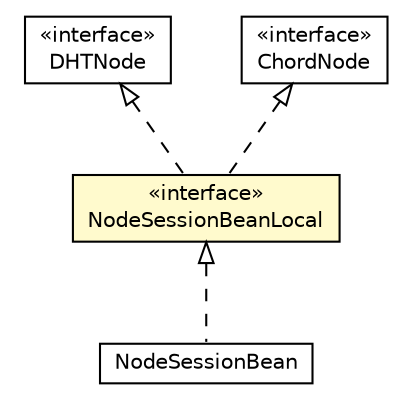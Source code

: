 #!/usr/local/bin/dot
#
# Class diagram 
# Generated by UMLGraph version R5_6-24-gf6e263 (http://www.umlgraph.org/)
#

digraph G {
	edge [fontname="Helvetica",fontsize=10,labelfontname="Helvetica",labelfontsize=10];
	node [fontname="Helvetica",fontsize=10,shape=plaintext];
	nodesep=0.25;
	ranksep=0.5;
	// org.unict.ing.pds.dhtdb.utils.dht.DHTNode
	c1852 [label=<<table title="org.unict.ing.pds.dhtdb.utils.dht.DHTNode" border="0" cellborder="1" cellspacing="0" cellpadding="2" port="p" href="../../utils/dht/DHTNode.html">
		<tr><td><table border="0" cellspacing="0" cellpadding="1">
<tr><td align="center" balign="center"> &#171;interface&#187; </td></tr>
<tr><td align="center" balign="center"> DHTNode </td></tr>
		</table></td></tr>
		</table>>, URL="../../utils/dht/DHTNode.html", fontname="Helvetica", fontcolor="black", fontsize=10.0];
	// org.unict.ing.pds.dhtdb.utils.chord.ChordNode
	c1863 [label=<<table title="org.unict.ing.pds.dhtdb.utils.chord.ChordNode" border="0" cellborder="1" cellspacing="0" cellpadding="2" port="p" href="../../utils/chord/ChordNode.html">
		<tr><td><table border="0" cellspacing="0" cellpadding="1">
<tr><td align="center" balign="center"> &#171;interface&#187; </td></tr>
<tr><td align="center" balign="center"> ChordNode </td></tr>
		</table></td></tr>
		</table>>, URL="../../utils/chord/ChordNode.html", fontname="Helvetica", fontcolor="black", fontsize=10.0];
	// org.unict.ing.pds.dhtdb.replica.p2p.NodeSessionBean
	c1886 [label=<<table title="org.unict.ing.pds.dhtdb.replica.p2p.NodeSessionBean" border="0" cellborder="1" cellspacing="0" cellpadding="2" port="p" href="./NodeSessionBean.html">
		<tr><td><table border="0" cellspacing="0" cellpadding="1">
<tr><td align="center" balign="center"> NodeSessionBean </td></tr>
		</table></td></tr>
		</table>>, URL="./NodeSessionBean.html", fontname="Helvetica", fontcolor="black", fontsize=10.0];
	// org.unict.ing.pds.dhtdb.replica.p2p.NodeSessionBeanLocal
	c1887 [label=<<table title="org.unict.ing.pds.dhtdb.replica.p2p.NodeSessionBeanLocal" border="0" cellborder="1" cellspacing="0" cellpadding="2" port="p" bgcolor="lemonChiffon" href="./NodeSessionBeanLocal.html">
		<tr><td><table border="0" cellspacing="0" cellpadding="1">
<tr><td align="center" balign="center"> &#171;interface&#187; </td></tr>
<tr><td align="center" balign="center"> NodeSessionBeanLocal </td></tr>
		</table></td></tr>
		</table>>, URL="./NodeSessionBeanLocal.html", fontname="Helvetica", fontcolor="black", fontsize=10.0];
	//org.unict.ing.pds.dhtdb.replica.p2p.NodeSessionBean implements org.unict.ing.pds.dhtdb.replica.p2p.NodeSessionBeanLocal
	c1887:p -> c1886:p [dir=back,arrowtail=empty,style=dashed];
	//org.unict.ing.pds.dhtdb.replica.p2p.NodeSessionBeanLocal implements org.unict.ing.pds.dhtdb.utils.dht.DHTNode
	c1852:p -> c1887:p [dir=back,arrowtail=empty,style=dashed];
	//org.unict.ing.pds.dhtdb.replica.p2p.NodeSessionBeanLocal implements org.unict.ing.pds.dhtdb.utils.chord.ChordNode
	c1863:p -> c1887:p [dir=back,arrowtail=empty,style=dashed];
}

